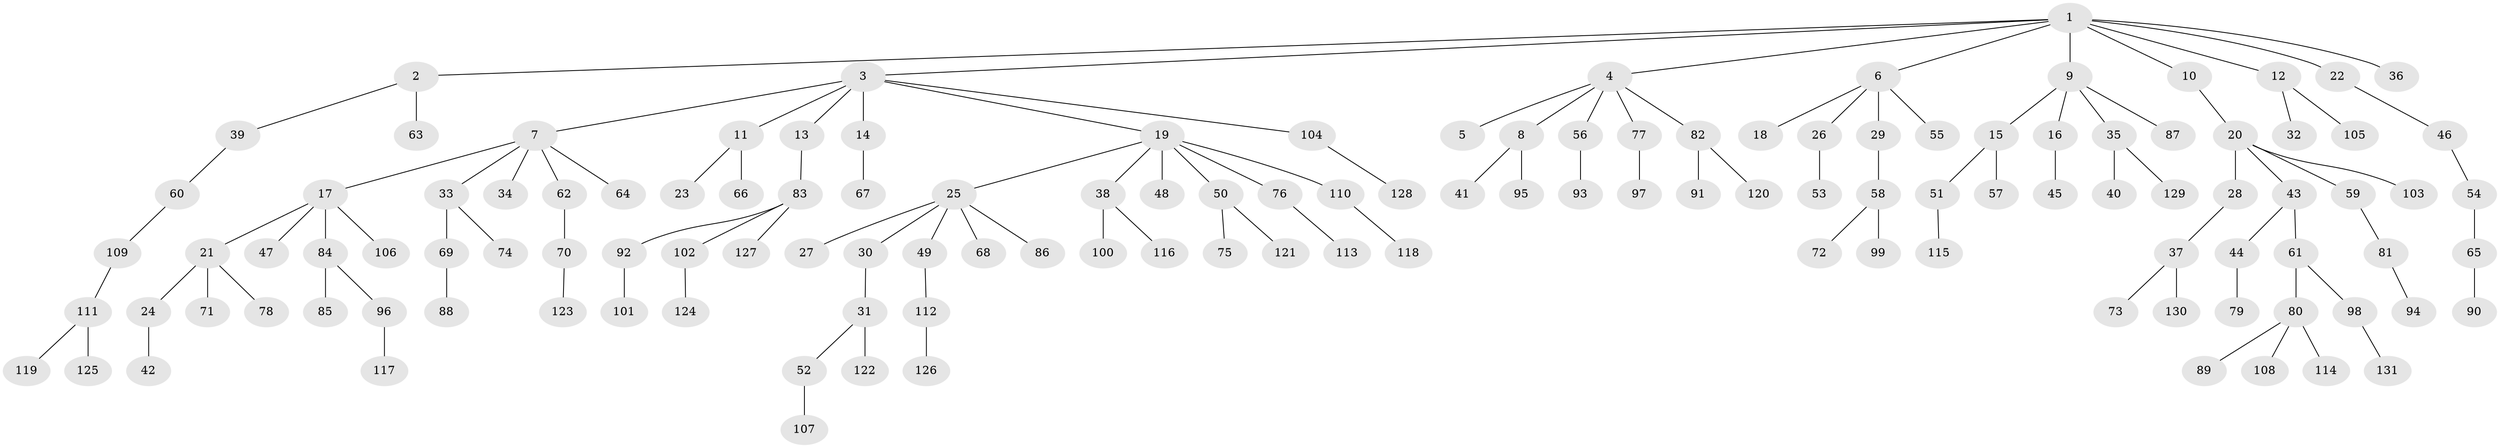 // Generated by graph-tools (version 1.1) at 2025/53/03/09/25 04:53:25]
// undirected, 131 vertices, 130 edges
graph export_dot {
graph [start="1"]
  node [color=gray90,style=filled];
  1;
  2;
  3;
  4;
  5;
  6;
  7;
  8;
  9;
  10;
  11;
  12;
  13;
  14;
  15;
  16;
  17;
  18;
  19;
  20;
  21;
  22;
  23;
  24;
  25;
  26;
  27;
  28;
  29;
  30;
  31;
  32;
  33;
  34;
  35;
  36;
  37;
  38;
  39;
  40;
  41;
  42;
  43;
  44;
  45;
  46;
  47;
  48;
  49;
  50;
  51;
  52;
  53;
  54;
  55;
  56;
  57;
  58;
  59;
  60;
  61;
  62;
  63;
  64;
  65;
  66;
  67;
  68;
  69;
  70;
  71;
  72;
  73;
  74;
  75;
  76;
  77;
  78;
  79;
  80;
  81;
  82;
  83;
  84;
  85;
  86;
  87;
  88;
  89;
  90;
  91;
  92;
  93;
  94;
  95;
  96;
  97;
  98;
  99;
  100;
  101;
  102;
  103;
  104;
  105;
  106;
  107;
  108;
  109;
  110;
  111;
  112;
  113;
  114;
  115;
  116;
  117;
  118;
  119;
  120;
  121;
  122;
  123;
  124;
  125;
  126;
  127;
  128;
  129;
  130;
  131;
  1 -- 2;
  1 -- 3;
  1 -- 4;
  1 -- 6;
  1 -- 9;
  1 -- 10;
  1 -- 12;
  1 -- 22;
  1 -- 36;
  2 -- 39;
  2 -- 63;
  3 -- 7;
  3 -- 11;
  3 -- 13;
  3 -- 14;
  3 -- 19;
  3 -- 104;
  4 -- 5;
  4 -- 8;
  4 -- 56;
  4 -- 77;
  4 -- 82;
  6 -- 18;
  6 -- 26;
  6 -- 29;
  6 -- 55;
  7 -- 17;
  7 -- 33;
  7 -- 34;
  7 -- 62;
  7 -- 64;
  8 -- 41;
  8 -- 95;
  9 -- 15;
  9 -- 16;
  9 -- 35;
  9 -- 87;
  10 -- 20;
  11 -- 23;
  11 -- 66;
  12 -- 32;
  12 -- 105;
  13 -- 83;
  14 -- 67;
  15 -- 51;
  15 -- 57;
  16 -- 45;
  17 -- 21;
  17 -- 47;
  17 -- 84;
  17 -- 106;
  19 -- 25;
  19 -- 38;
  19 -- 48;
  19 -- 50;
  19 -- 76;
  19 -- 110;
  20 -- 28;
  20 -- 43;
  20 -- 59;
  20 -- 103;
  21 -- 24;
  21 -- 71;
  21 -- 78;
  22 -- 46;
  24 -- 42;
  25 -- 27;
  25 -- 30;
  25 -- 49;
  25 -- 68;
  25 -- 86;
  26 -- 53;
  28 -- 37;
  29 -- 58;
  30 -- 31;
  31 -- 52;
  31 -- 122;
  33 -- 69;
  33 -- 74;
  35 -- 40;
  35 -- 129;
  37 -- 73;
  37 -- 130;
  38 -- 100;
  38 -- 116;
  39 -- 60;
  43 -- 44;
  43 -- 61;
  44 -- 79;
  46 -- 54;
  49 -- 112;
  50 -- 75;
  50 -- 121;
  51 -- 115;
  52 -- 107;
  54 -- 65;
  56 -- 93;
  58 -- 72;
  58 -- 99;
  59 -- 81;
  60 -- 109;
  61 -- 80;
  61 -- 98;
  62 -- 70;
  65 -- 90;
  69 -- 88;
  70 -- 123;
  76 -- 113;
  77 -- 97;
  80 -- 89;
  80 -- 108;
  80 -- 114;
  81 -- 94;
  82 -- 91;
  82 -- 120;
  83 -- 92;
  83 -- 102;
  83 -- 127;
  84 -- 85;
  84 -- 96;
  92 -- 101;
  96 -- 117;
  98 -- 131;
  102 -- 124;
  104 -- 128;
  109 -- 111;
  110 -- 118;
  111 -- 119;
  111 -- 125;
  112 -- 126;
}
